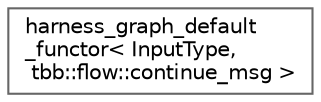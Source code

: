 digraph "类继承关系图"
{
 // LATEX_PDF_SIZE
  bgcolor="transparent";
  edge [fontname=Helvetica,fontsize=10,labelfontname=Helvetica,labelfontsize=10];
  node [fontname=Helvetica,fontsize=10,shape=box,height=0.2,width=0.4];
  rankdir="LR";
  Node0 [id="Node000000",label="harness_graph_default\l_functor\< InputType,\l tbb::flow::continue_msg \>",height=0.2,width=0.4,color="grey40", fillcolor="white", style="filled",URL="$structharness__graph__default__functor_3_01_input_type_00_01tbb_1_1flow_1_1continue__msg_01_4.html",tooltip=" "];
}
